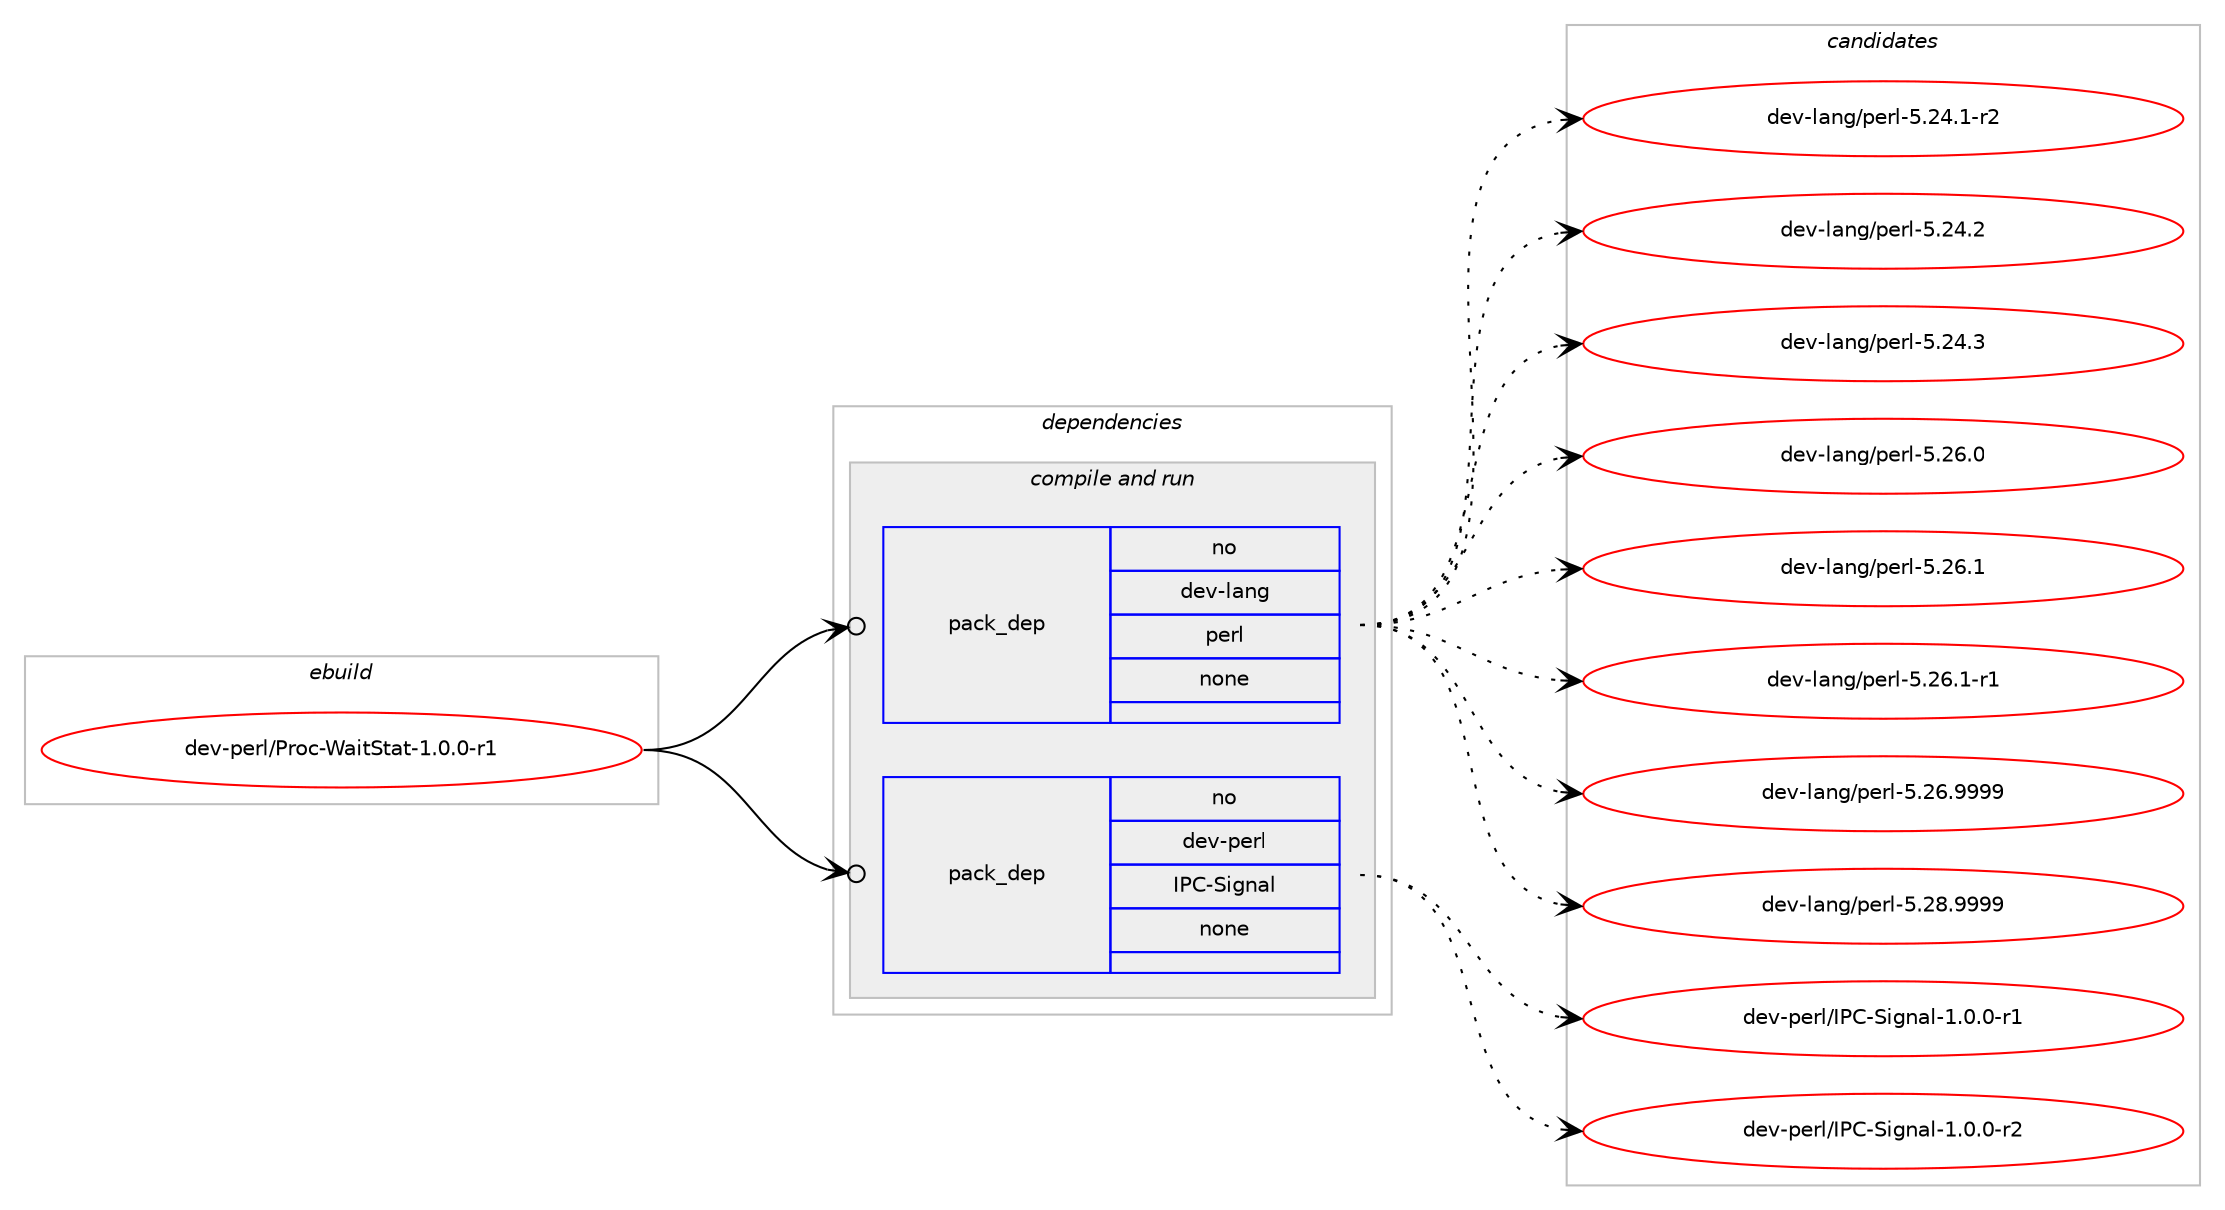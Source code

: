 digraph prolog {

# *************
# Graph options
# *************

newrank=true;
concentrate=true;
compound=true;
graph [rankdir=LR,fontname=Helvetica,fontsize=10,ranksep=1.5];#, ranksep=2.5, nodesep=0.2];
edge  [arrowhead=vee];
node  [fontname=Helvetica,fontsize=10];

# **********
# The ebuild
# **********

subgraph cluster_leftcol {
color=gray;
rank=same;
label=<<i>ebuild</i>>;
id [label="dev-perl/Proc-WaitStat-1.0.0-r1", color=red, width=4, href="../dev-perl/Proc-WaitStat-1.0.0-r1.svg"];
}

# ****************
# The dependencies
# ****************

subgraph cluster_midcol {
color=gray;
label=<<i>dependencies</i>>;
subgraph cluster_compile {
fillcolor="#eeeeee";
style=filled;
label=<<i>compile</i>>;
}
subgraph cluster_compileandrun {
fillcolor="#eeeeee";
style=filled;
label=<<i>compile and run</i>>;
subgraph pack106364 {
dependency137993 [label=<<TABLE BORDER="0" CELLBORDER="1" CELLSPACING="0" CELLPADDING="4" WIDTH="220"><TR><TD ROWSPAN="6" CELLPADDING="30">pack_dep</TD></TR><TR><TD WIDTH="110">no</TD></TR><TR><TD>dev-lang</TD></TR><TR><TD>perl</TD></TR><TR><TD>none</TD></TR><TR><TD></TD></TR></TABLE>>, shape=none, color=blue];
}
id:e -> dependency137993:w [weight=20,style="solid",arrowhead="odotvee"];
subgraph pack106365 {
dependency137994 [label=<<TABLE BORDER="0" CELLBORDER="1" CELLSPACING="0" CELLPADDING="4" WIDTH="220"><TR><TD ROWSPAN="6" CELLPADDING="30">pack_dep</TD></TR><TR><TD WIDTH="110">no</TD></TR><TR><TD>dev-perl</TD></TR><TR><TD>IPC-Signal</TD></TR><TR><TD>none</TD></TR><TR><TD></TD></TR></TABLE>>, shape=none, color=blue];
}
id:e -> dependency137994:w [weight=20,style="solid",arrowhead="odotvee"];
}
subgraph cluster_run {
fillcolor="#eeeeee";
style=filled;
label=<<i>run</i>>;
}
}

# **************
# The candidates
# **************

subgraph cluster_choices {
rank=same;
color=gray;
label=<<i>candidates</i>>;

subgraph choice106364 {
color=black;
nodesep=1;
choice100101118451089711010347112101114108455346505246494511450 [label="dev-lang/perl-5.24.1-r2", color=red, width=4,href="../dev-lang/perl-5.24.1-r2.svg"];
choice10010111845108971101034711210111410845534650524650 [label="dev-lang/perl-5.24.2", color=red, width=4,href="../dev-lang/perl-5.24.2.svg"];
choice10010111845108971101034711210111410845534650524651 [label="dev-lang/perl-5.24.3", color=red, width=4,href="../dev-lang/perl-5.24.3.svg"];
choice10010111845108971101034711210111410845534650544648 [label="dev-lang/perl-5.26.0", color=red, width=4,href="../dev-lang/perl-5.26.0.svg"];
choice10010111845108971101034711210111410845534650544649 [label="dev-lang/perl-5.26.1", color=red, width=4,href="../dev-lang/perl-5.26.1.svg"];
choice100101118451089711010347112101114108455346505446494511449 [label="dev-lang/perl-5.26.1-r1", color=red, width=4,href="../dev-lang/perl-5.26.1-r1.svg"];
choice10010111845108971101034711210111410845534650544657575757 [label="dev-lang/perl-5.26.9999", color=red, width=4,href="../dev-lang/perl-5.26.9999.svg"];
choice10010111845108971101034711210111410845534650564657575757 [label="dev-lang/perl-5.28.9999", color=red, width=4,href="../dev-lang/perl-5.28.9999.svg"];
dependency137993:e -> choice100101118451089711010347112101114108455346505246494511450:w [style=dotted,weight="100"];
dependency137993:e -> choice10010111845108971101034711210111410845534650524650:w [style=dotted,weight="100"];
dependency137993:e -> choice10010111845108971101034711210111410845534650524651:w [style=dotted,weight="100"];
dependency137993:e -> choice10010111845108971101034711210111410845534650544648:w [style=dotted,weight="100"];
dependency137993:e -> choice10010111845108971101034711210111410845534650544649:w [style=dotted,weight="100"];
dependency137993:e -> choice100101118451089711010347112101114108455346505446494511449:w [style=dotted,weight="100"];
dependency137993:e -> choice10010111845108971101034711210111410845534650544657575757:w [style=dotted,weight="100"];
dependency137993:e -> choice10010111845108971101034711210111410845534650564657575757:w [style=dotted,weight="100"];
}
subgraph choice106365 {
color=black;
nodesep=1;
choice10010111845112101114108477380674583105103110971084549464846484511449 [label="dev-perl/IPC-Signal-1.0.0-r1", color=red, width=4,href="../dev-perl/IPC-Signal-1.0.0-r1.svg"];
choice10010111845112101114108477380674583105103110971084549464846484511450 [label="dev-perl/IPC-Signal-1.0.0-r2", color=red, width=4,href="../dev-perl/IPC-Signal-1.0.0-r2.svg"];
dependency137994:e -> choice10010111845112101114108477380674583105103110971084549464846484511449:w [style=dotted,weight="100"];
dependency137994:e -> choice10010111845112101114108477380674583105103110971084549464846484511450:w [style=dotted,weight="100"];
}
}

}
